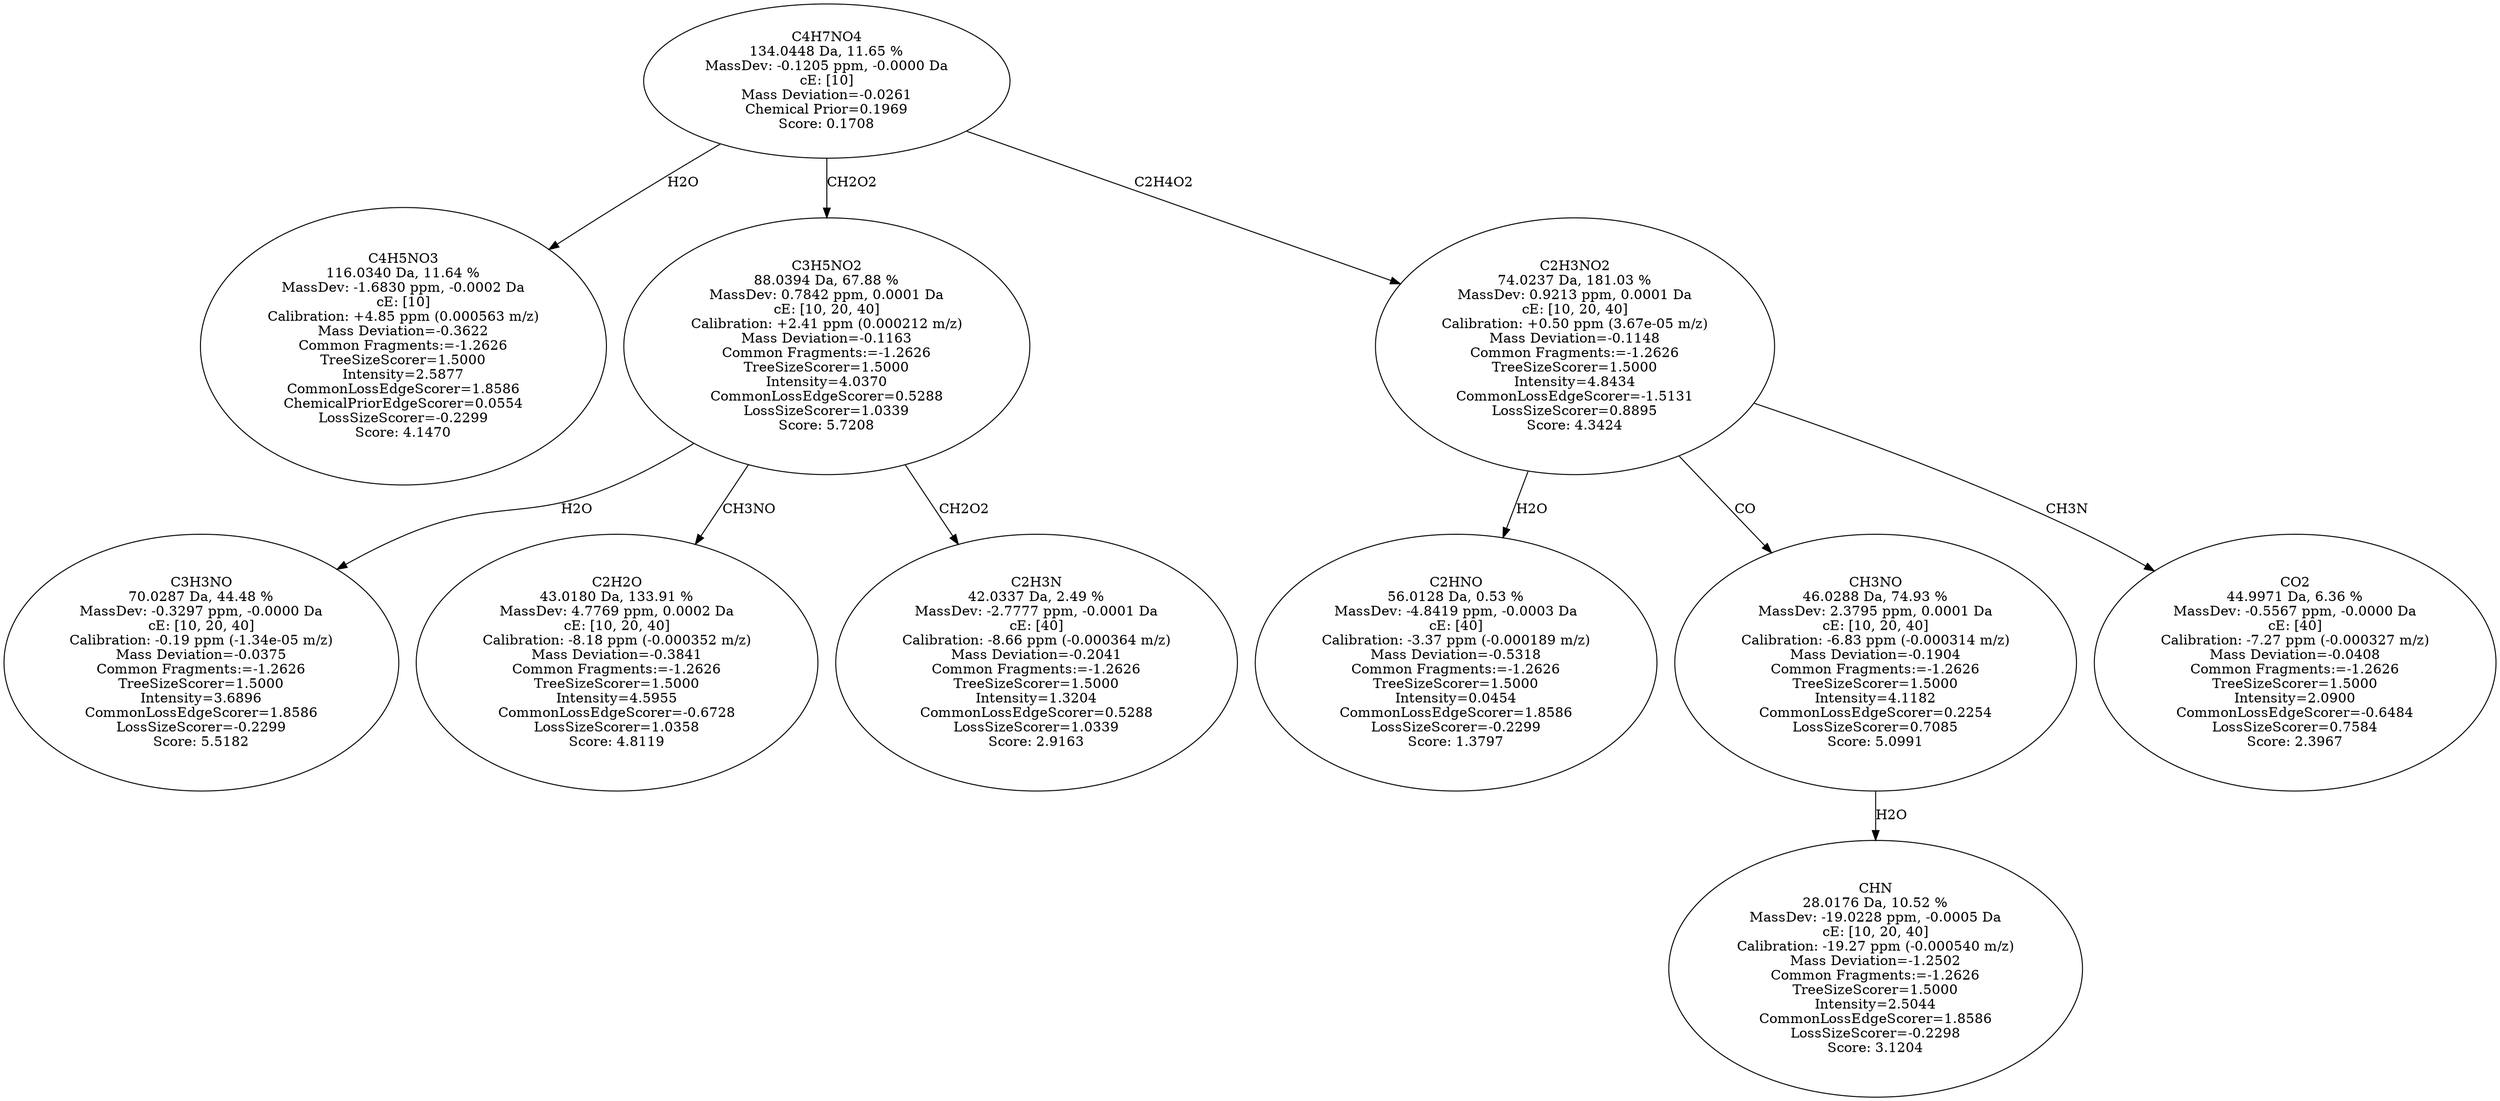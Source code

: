 strict digraph {
v1 [label="C4H5NO3\n116.0340 Da, 11.64 %\nMassDev: -1.6830 ppm, -0.0002 Da\ncE: [10]\nCalibration: +4.85 ppm (0.000563 m/z)\nMass Deviation=-0.3622\nCommon Fragments:=-1.2626\nTreeSizeScorer=1.5000\nIntensity=2.5877\nCommonLossEdgeScorer=1.8586\nChemicalPriorEdgeScorer=0.0554\nLossSizeScorer=-0.2299\nScore: 4.1470"];
v2 [label="C3H3NO\n70.0287 Da, 44.48 %\nMassDev: -0.3297 ppm, -0.0000 Da\ncE: [10, 20, 40]\nCalibration: -0.19 ppm (-1.34e-05 m/z)\nMass Deviation=-0.0375\nCommon Fragments:=-1.2626\nTreeSizeScorer=1.5000\nIntensity=3.6896\nCommonLossEdgeScorer=1.8586\nLossSizeScorer=-0.2299\nScore: 5.5182"];
v3 [label="C2H2O\n43.0180 Da, 133.91 %\nMassDev: 4.7769 ppm, 0.0002 Da\ncE: [10, 20, 40]\nCalibration: -8.18 ppm (-0.000352 m/z)\nMass Deviation=-0.3841\nCommon Fragments:=-1.2626\nTreeSizeScorer=1.5000\nIntensity=4.5955\nCommonLossEdgeScorer=-0.6728\nLossSizeScorer=1.0358\nScore: 4.8119"];
v4 [label="C2H3N\n42.0337 Da, 2.49 %\nMassDev: -2.7777 ppm, -0.0001 Da\ncE: [40]\nCalibration: -8.66 ppm (-0.000364 m/z)\nMass Deviation=-0.2041\nCommon Fragments:=-1.2626\nTreeSizeScorer=1.5000\nIntensity=1.3204\nCommonLossEdgeScorer=0.5288\nLossSizeScorer=1.0339\nScore: 2.9163"];
v5 [label="C3H5NO2\n88.0394 Da, 67.88 %\nMassDev: 0.7842 ppm, 0.0001 Da\ncE: [10, 20, 40]\nCalibration: +2.41 ppm (0.000212 m/z)\nMass Deviation=-0.1163\nCommon Fragments:=-1.2626\nTreeSizeScorer=1.5000\nIntensity=4.0370\nCommonLossEdgeScorer=0.5288\nLossSizeScorer=1.0339\nScore: 5.7208"];
v6 [label="C2HNO\n56.0128 Da, 0.53 %\nMassDev: -4.8419 ppm, -0.0003 Da\ncE: [40]\nCalibration: -3.37 ppm (-0.000189 m/z)\nMass Deviation=-0.5318\nCommon Fragments:=-1.2626\nTreeSizeScorer=1.5000\nIntensity=0.0454\nCommonLossEdgeScorer=1.8586\nLossSizeScorer=-0.2299\nScore: 1.3797"];
v7 [label="CHN\n28.0176 Da, 10.52 %\nMassDev: -19.0228 ppm, -0.0005 Da\ncE: [10, 20, 40]\nCalibration: -19.27 ppm (-0.000540 m/z)\nMass Deviation=-1.2502\nCommon Fragments:=-1.2626\nTreeSizeScorer=1.5000\nIntensity=2.5044\nCommonLossEdgeScorer=1.8586\nLossSizeScorer=-0.2298\nScore: 3.1204"];
v8 [label="CH3NO\n46.0288 Da, 74.93 %\nMassDev: 2.3795 ppm, 0.0001 Da\ncE: [10, 20, 40]\nCalibration: -6.83 ppm (-0.000314 m/z)\nMass Deviation=-0.1904\nCommon Fragments:=-1.2626\nTreeSizeScorer=1.5000\nIntensity=4.1182\nCommonLossEdgeScorer=0.2254\nLossSizeScorer=0.7085\nScore: 5.0991"];
v9 [label="CO2\n44.9971 Da, 6.36 %\nMassDev: -0.5567 ppm, -0.0000 Da\ncE: [40]\nCalibration: -7.27 ppm (-0.000327 m/z)\nMass Deviation=-0.0408\nCommon Fragments:=-1.2626\nTreeSizeScorer=1.5000\nIntensity=2.0900\nCommonLossEdgeScorer=-0.6484\nLossSizeScorer=0.7584\nScore: 2.3967"];
v10 [label="C2H3NO2\n74.0237 Da, 181.03 %\nMassDev: 0.9213 ppm, 0.0001 Da\ncE: [10, 20, 40]\nCalibration: +0.50 ppm (3.67e-05 m/z)\nMass Deviation=-0.1148\nCommon Fragments:=-1.2626\nTreeSizeScorer=1.5000\nIntensity=4.8434\nCommonLossEdgeScorer=-1.5131\nLossSizeScorer=0.8895\nScore: 4.3424"];
v11 [label="C4H7NO4\n134.0448 Da, 11.65 %\nMassDev: -0.1205 ppm, -0.0000 Da\ncE: [10]\nMass Deviation=-0.0261\nChemical Prior=0.1969\nScore: 0.1708"];
v11 -> v1 [label="H2O"];
v5 -> v2 [label="H2O"];
v5 -> v3 [label="CH3NO"];
v5 -> v4 [label="CH2O2"];
v11 -> v5 [label="CH2O2"];
v10 -> v6 [label="H2O"];
v8 -> v7 [label="H2O"];
v10 -> v8 [label="CO"];
v10 -> v9 [label="CH3N"];
v11 -> v10 [label="C2H4O2"];
}